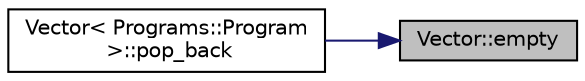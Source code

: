 digraph "Vector::empty"
{
 // LATEX_PDF_SIZE
  edge [fontname="Helvetica",fontsize="10",labelfontname="Helvetica",labelfontsize="10"];
  node [fontname="Helvetica",fontsize="10",shape=record];
  rankdir="RL";
  Node1 [label="Vector::empty",height=0.2,width=0.4,color="black", fillcolor="grey75", style="filled", fontcolor="black",tooltip=" "];
  Node1 -> Node2 [dir="back",color="midnightblue",fontsize="10",style="solid",fontname="Helvetica"];
  Node2 [label="Vector\< Programs::Program\l \>::pop_back",height=0.2,width=0.4,color="black", fillcolor="white", style="filled",URL="$class_vector.html#adcba035109febbe55cba2a25f8483ba6",tooltip=" "];
}
